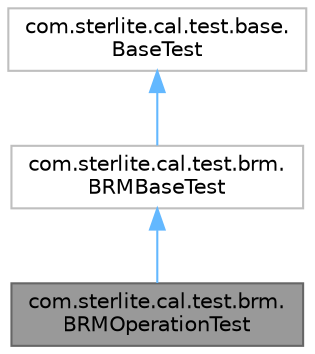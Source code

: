 digraph "com.sterlite.cal.test.brm.BRMOperationTest"
{
 // LATEX_PDF_SIZE
  bgcolor="transparent";
  edge [fontname=Helvetica,fontsize=10,labelfontname=Helvetica,labelfontsize=10];
  node [fontname=Helvetica,fontsize=10,shape=box,height=0.2,width=0.4];
  Node1 [id="Node000001",label="com.sterlite.cal.test.brm.\lBRMOperationTest",height=0.2,width=0.4,color="gray40", fillcolor="grey60", style="filled", fontcolor="black",tooltip=" "];
  Node2 -> Node1 [id="edge1_Node000001_Node000002",dir="back",color="steelblue1",style="solid",tooltip=" "];
  Node2 [id="Node000002",label="com.sterlite.cal.test.brm.\lBRMBaseTest",height=0.2,width=0.4,color="grey75", fillcolor="white", style="filled",URL="$classcom_1_1sterlite_1_1cal_1_1test_1_1brm_1_1_b_r_m_base_test.html",tooltip=" "];
  Node3 -> Node2 [id="edge2_Node000002_Node000003",dir="back",color="steelblue1",style="solid",tooltip=" "];
  Node3 [id="Node000003",label="com.sterlite.cal.test.base.\lBaseTest",height=0.2,width=0.4,color="grey75", fillcolor="white", style="filled",URL="$classcom_1_1sterlite_1_1cal_1_1test_1_1base_1_1_base_test.html",tooltip=" "];
}
